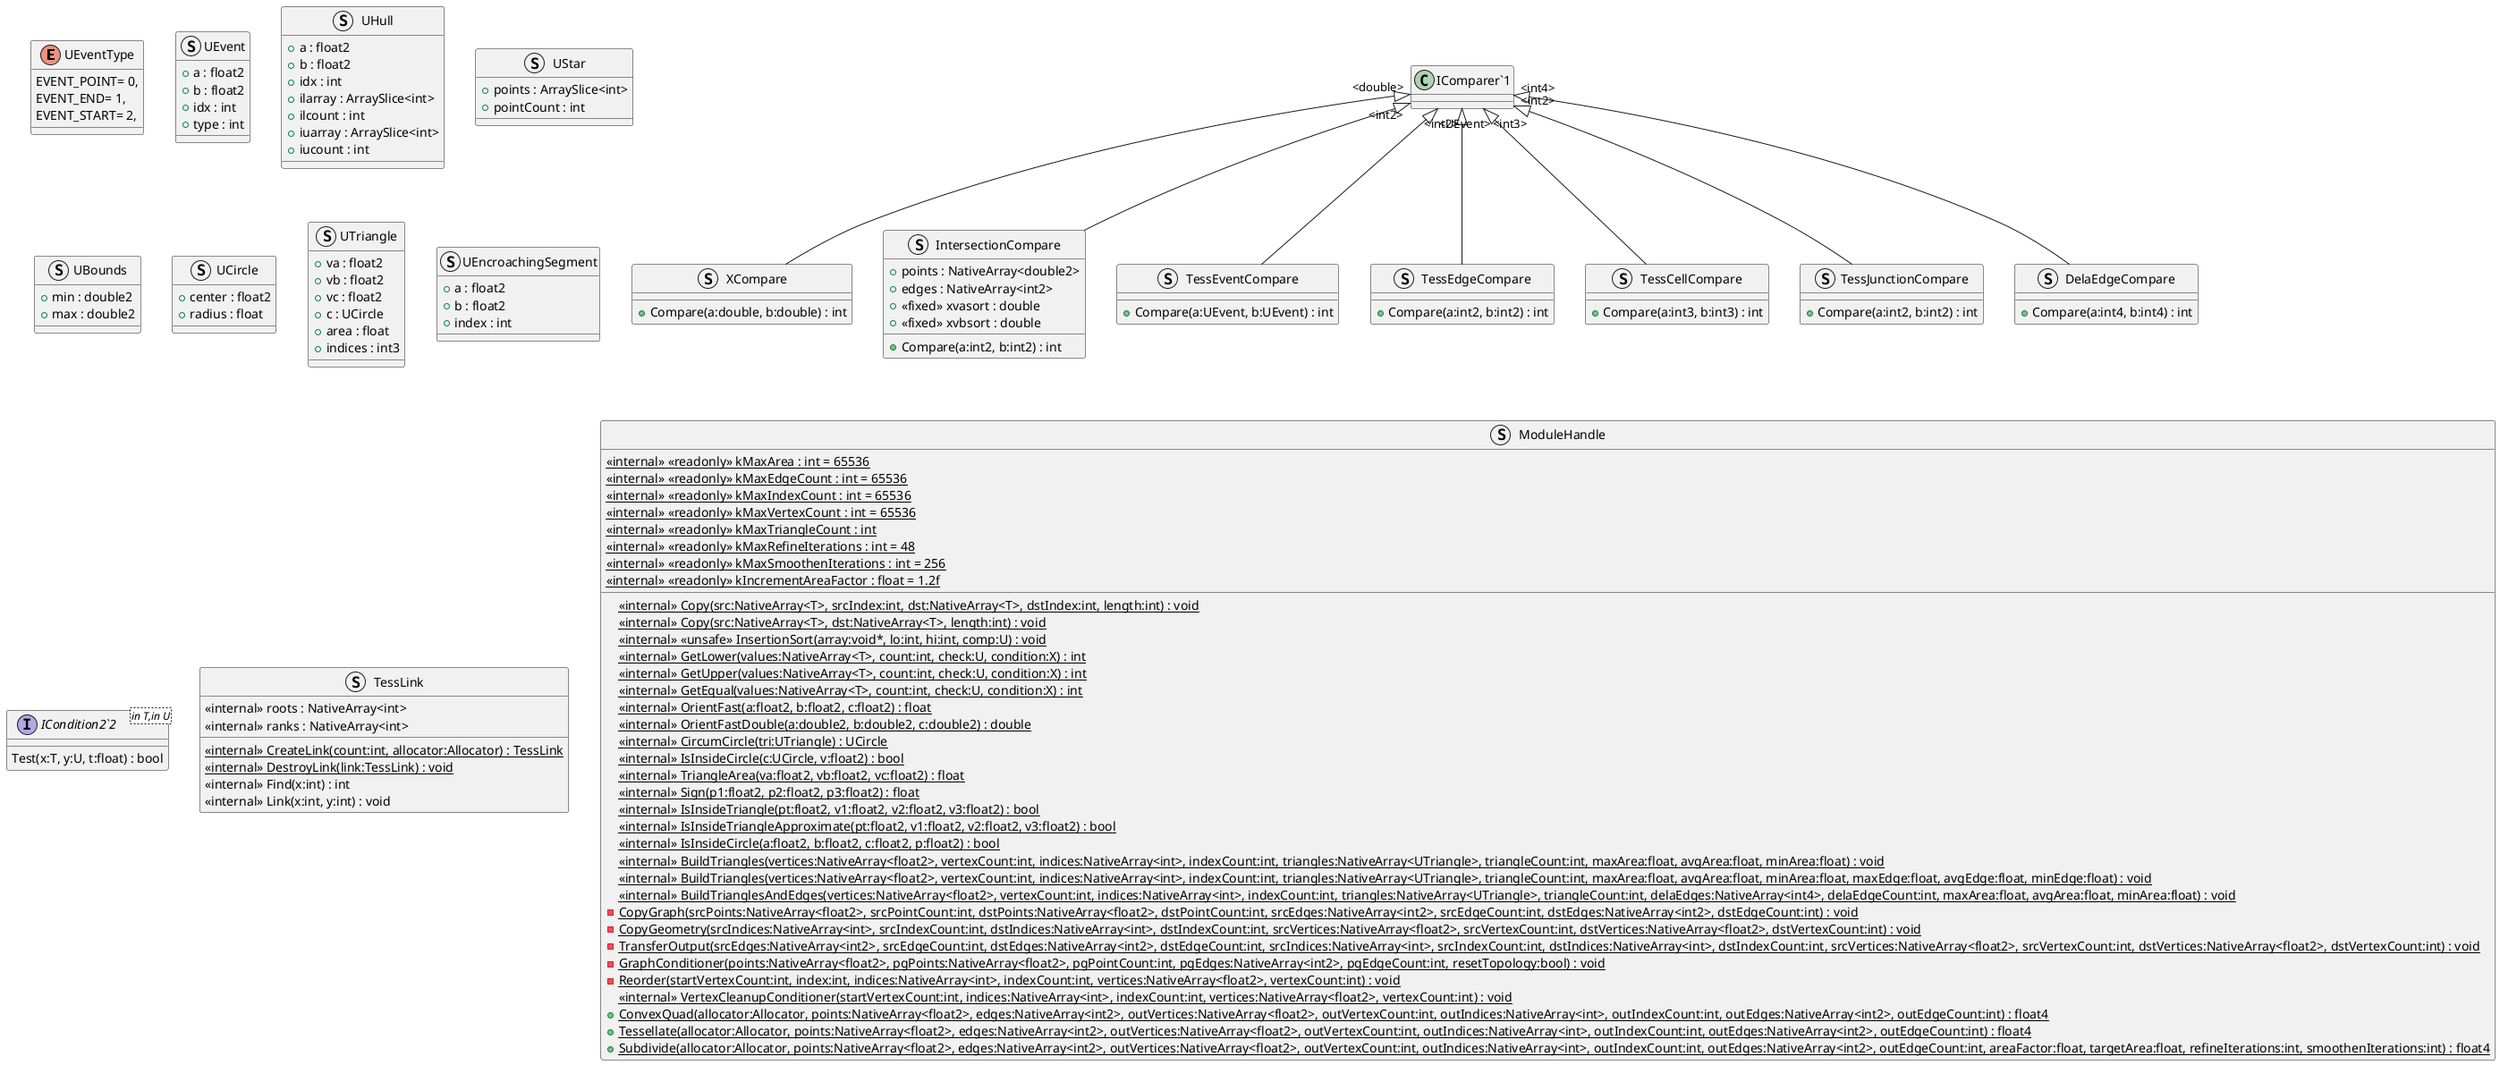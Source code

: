 @startuml
enum UEventType {
    EVENT_POINT= 0,
    EVENT_END= 1,
    EVENT_START= 2,
}
struct UEvent {
    + a : float2
    + b : float2
    + idx : int
    + type : int
}
struct UHull {
    + a : float2
    + b : float2
    + idx : int
    + ilarray : ArraySlice<int>
    + ilcount : int
    + iuarray : ArraySlice<int>
    + iucount : int
}
struct UStar {
    + points : ArraySlice<int>
    + pointCount : int
}
struct UBounds {
    + min : double2
    + max : double2
}
struct UCircle {
    + center : float2
    + radius : float
}
struct UTriangle {
    + va : float2
    + vb : float2
    + vc : float2
    + c : UCircle
    + area : float
    + indices : int3
}
struct UEncroachingSegment {
    + a : float2
    + b : float2
    + index : int
}
interface "ICondition2`2"<in T,in U> {
    Test(x:T, y:U, t:float) : bool
}
struct XCompare {
    + Compare(a:double, b:double) : int
}
struct IntersectionCompare {
    + points : NativeArray<double2>
    + edges : NativeArray<int2>
    + <<fixed>> xvasort : double
    + <<fixed>> xvbsort : double
    + Compare(a:int2, b:int2) : int
}
struct TessEventCompare {
    + Compare(a:UEvent, b:UEvent) : int
}
struct TessEdgeCompare {
    + Compare(a:int2, b:int2) : int
}
struct TessCellCompare {
    + Compare(a:int3, b:int3) : int
}
struct TessJunctionCompare {
    + Compare(a:int2, b:int2) : int
}
struct DelaEdgeCompare {
    + Compare(a:int4, b:int4) : int
}
struct TessLink {
    <<internal>> roots : NativeArray<int>
    <<internal>> ranks : NativeArray<int>
    <<internal>> {static} CreateLink(count:int, allocator:Allocator) : TessLink
    <<internal>> {static} DestroyLink(link:TessLink) : void
    <<internal>> Find(x:int) : int
    <<internal>> Link(x:int, y:int) : void
}
struct ModuleHandle {
    <<internal>> {static} <<readonly>> kMaxArea : int = 65536
    <<internal>> {static} <<readonly>> kMaxEdgeCount : int = 65536
    <<internal>> {static} <<readonly>> kMaxIndexCount : int = 65536
    <<internal>> {static} <<readonly>> kMaxVertexCount : int = 65536
    <<internal>> {static} <<readonly>> kMaxTriangleCount : int
    <<internal>> {static} <<readonly>> kMaxRefineIterations : int = 48
    <<internal>> {static} <<readonly>> kMaxSmoothenIterations : int = 256
    <<internal>> {static} <<readonly>> kIncrementAreaFactor : float = 1.2f
    <<internal>> {static} Copy(src:NativeArray<T>, srcIndex:int, dst:NativeArray<T>, dstIndex:int, length:int) : void
    <<internal>> {static} Copy(src:NativeArray<T>, dst:NativeArray<T>, length:int) : void
    <<internal>> {static} <<unsafe>> InsertionSort(array:void*, lo:int, hi:int, comp:U) : void
    <<internal>> {static} GetLower(values:NativeArray<T>, count:int, check:U, condition:X) : int
    <<internal>> {static} GetUpper(values:NativeArray<T>, count:int, check:U, condition:X) : int
    <<internal>> {static} GetEqual(values:NativeArray<T>, count:int, check:U, condition:X) : int
    <<internal>> {static} OrientFast(a:float2, b:float2, c:float2) : float
    <<internal>> {static} OrientFastDouble(a:double2, b:double2, c:double2) : double
    <<internal>> {static} CircumCircle(tri:UTriangle) : UCircle
    <<internal>> {static} IsInsideCircle(c:UCircle, v:float2) : bool
    <<internal>> {static} TriangleArea(va:float2, vb:float2, vc:float2) : float
    <<internal>> {static} Sign(p1:float2, p2:float2, p3:float2) : float
    <<internal>> {static} IsInsideTriangle(pt:float2, v1:float2, v2:float2, v3:float2) : bool
    <<internal>> {static} IsInsideTriangleApproximate(pt:float2, v1:float2, v2:float2, v3:float2) : bool
    <<internal>> {static} IsInsideCircle(a:float2, b:float2, c:float2, p:float2) : bool
    <<internal>> {static} BuildTriangles(vertices:NativeArray<float2>, vertexCount:int, indices:NativeArray<int>, indexCount:int, triangles:NativeArray<UTriangle>, triangleCount:int, maxArea:float, avgArea:float, minArea:float) : void
    <<internal>> {static} BuildTriangles(vertices:NativeArray<float2>, vertexCount:int, indices:NativeArray<int>, indexCount:int, triangles:NativeArray<UTriangle>, triangleCount:int, maxArea:float, avgArea:float, minArea:float, maxEdge:float, avgEdge:float, minEdge:float) : void
    <<internal>> {static} BuildTrianglesAndEdges(vertices:NativeArray<float2>, vertexCount:int, indices:NativeArray<int>, indexCount:int, triangles:NativeArray<UTriangle>, triangleCount:int, delaEdges:NativeArray<int4>, delaEdgeCount:int, maxArea:float, avgArea:float, minArea:float) : void
    {static} - CopyGraph(srcPoints:NativeArray<float2>, srcPointCount:int, dstPoints:NativeArray<float2>, dstPointCount:int, srcEdges:NativeArray<int2>, srcEdgeCount:int, dstEdges:NativeArray<int2>, dstEdgeCount:int) : void
    {static} - CopyGeometry(srcIndices:NativeArray<int>, srcIndexCount:int, dstIndices:NativeArray<int>, dstIndexCount:int, srcVertices:NativeArray<float2>, srcVertexCount:int, dstVertices:NativeArray<float2>, dstVertexCount:int) : void
    {static} - TransferOutput(srcEdges:NativeArray<int2>, srcEdgeCount:int, dstEdges:NativeArray<int2>, dstEdgeCount:int, srcIndices:NativeArray<int>, srcIndexCount:int, dstIndices:NativeArray<int>, dstIndexCount:int, srcVertices:NativeArray<float2>, srcVertexCount:int, dstVertices:NativeArray<float2>, dstVertexCount:int) : void
    {static} - GraphConditioner(points:NativeArray<float2>, pgPoints:NativeArray<float2>, pgPointCount:int, pgEdges:NativeArray<int2>, pgEdgeCount:int, resetTopology:bool) : void
    {static} - Reorder(startVertexCount:int, index:int, indices:NativeArray<int>, indexCount:int, vertices:NativeArray<float2>, vertexCount:int) : void
    <<internal>> {static} VertexCleanupConditioner(startVertexCount:int, indices:NativeArray<int>, indexCount:int, vertices:NativeArray<float2>, vertexCount:int) : void
    + {static} ConvexQuad(allocator:Allocator, points:NativeArray<float2>, edges:NativeArray<int2>, outVertices:NativeArray<float2>, outVertexCount:int, outIndices:NativeArray<int>, outIndexCount:int, outEdges:NativeArray<int2>, outEdgeCount:int) : float4
    + {static} Tessellate(allocator:Allocator, points:NativeArray<float2>, edges:NativeArray<int2>, outVertices:NativeArray<float2>, outVertexCount:int, outIndices:NativeArray<int>, outIndexCount:int, outEdges:NativeArray<int2>, outEdgeCount:int) : float4
    + {static} Subdivide(allocator:Allocator, points:NativeArray<float2>, edges:NativeArray<int2>, outVertices:NativeArray<float2>, outVertexCount:int, outIndices:NativeArray<int>, outIndexCount:int, outEdges:NativeArray<int2>, outEdgeCount:int, areaFactor:float, targetArea:float, refineIterations:int, smoothenIterations:int) : float4
}
"IComparer`1" "<double>" <|-- XCompare
"IComparer`1" "<int2>" <|-- IntersectionCompare
"IComparer`1" "<UEvent>" <|-- TessEventCompare
"IComparer`1" "<int2>" <|-- TessEdgeCompare
"IComparer`1" "<int3>" <|-- TessCellCompare
"IComparer`1" "<int2>" <|-- TessJunctionCompare
"IComparer`1" "<int4>" <|-- DelaEdgeCompare
@enduml
